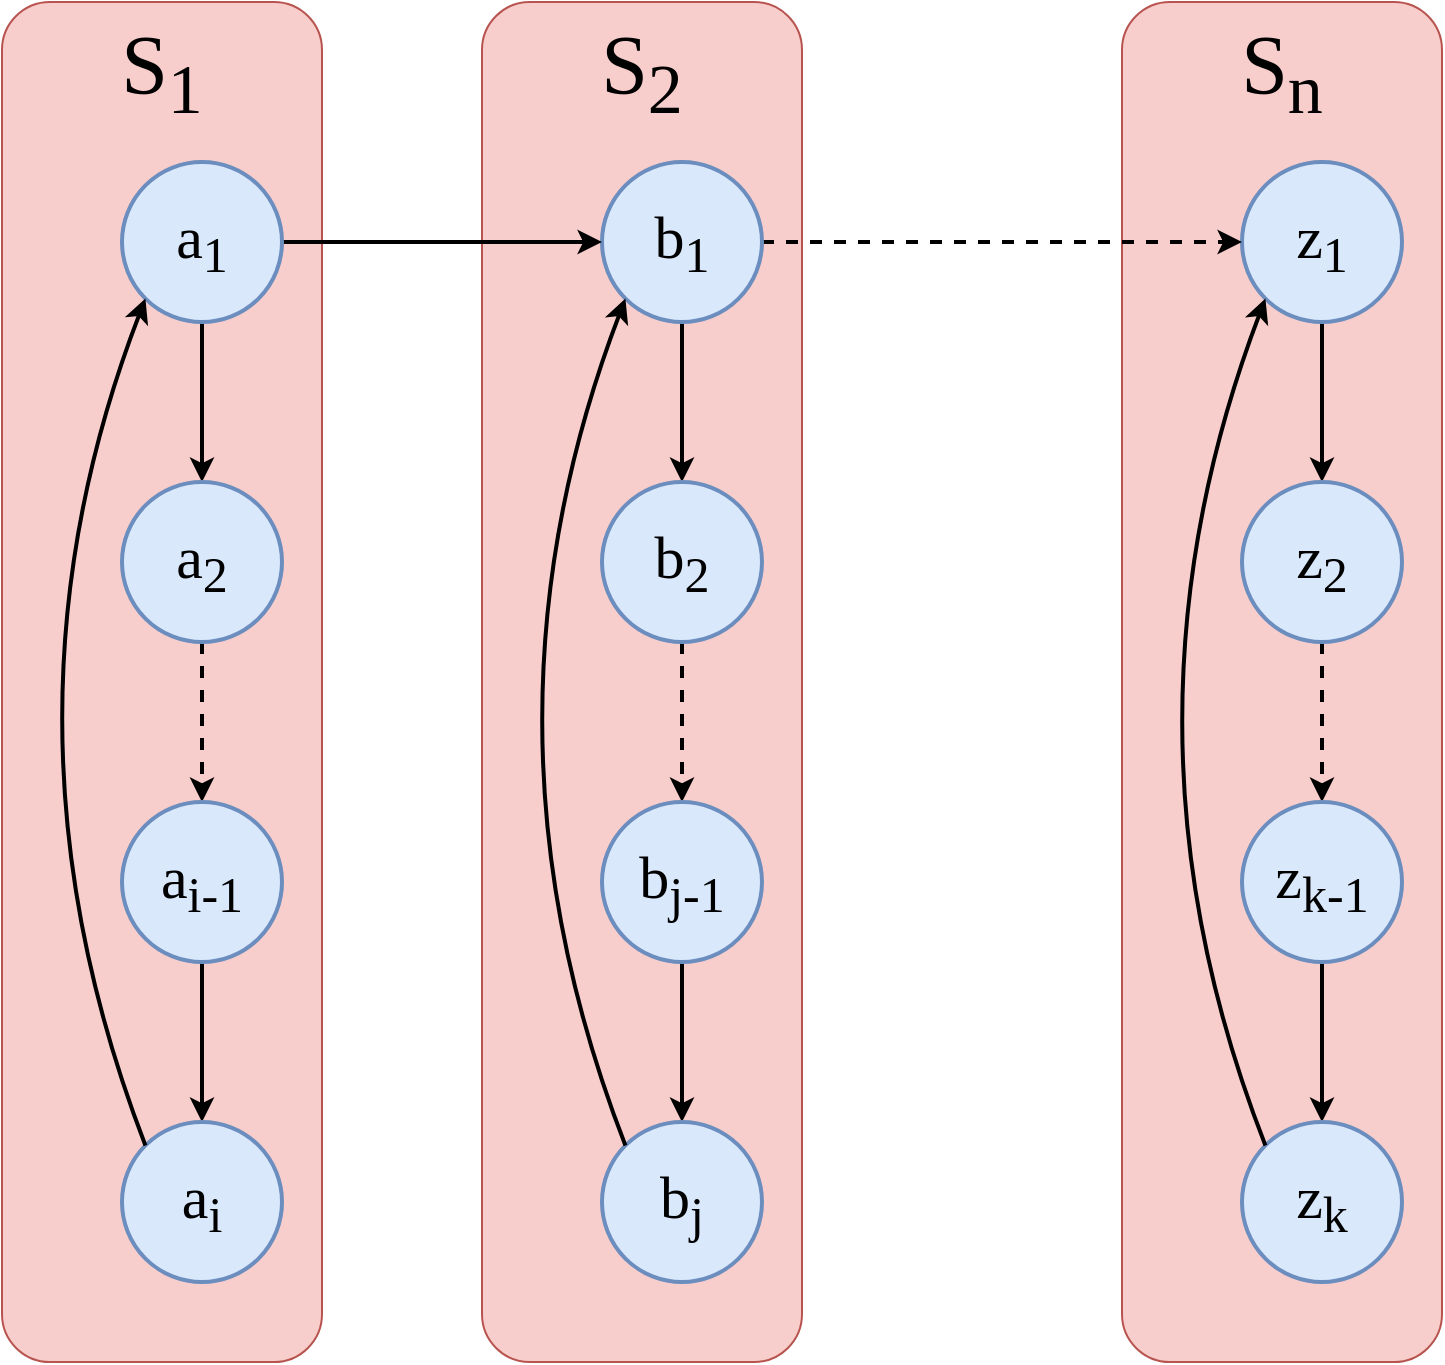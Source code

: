 <mxfile version="16.5.1" type="device"><diagram id="AQ09Z05qpxtuqYp5faEG" name="Page-1"><mxGraphModel dx="1447" dy="922" grid="1" gridSize="10" guides="1" tooltips="1" connect="1" arrows="1" fold="1" page="1" pageScale="1" pageWidth="827" pageHeight="1169" math="0" shadow="0"><root><mxCell id="0"/><mxCell id="1" parent="0"/><mxCell id="YY_p0GrhSOzVQIXPBJMF-4" value="&lt;font style=&quot;font-size: 42px&quot;&gt;S&lt;sub&gt;n&lt;/sub&gt;&lt;/font&gt;" style="rounded=1;whiteSpace=wrap;html=1;fillColor=#f8cecc;strokeColor=#b85450;verticalAlign=top;fontSize=42;fontFamily=Times New Roman;" parent="1" vertex="1"><mxGeometry x="640" y="40" width="160" height="680" as="geometry"/></mxCell><mxCell id="YY_p0GrhSOzVQIXPBJMF-3" value="&lt;font style=&quot;font-size: 42px&quot;&gt;S&lt;sub&gt;2&lt;/sub&gt;&lt;/font&gt;" style="rounded=1;whiteSpace=wrap;html=1;fillColor=#f8cecc;strokeColor=#b85450;verticalAlign=top;fontSize=42;fontFamily=Times New Roman;" parent="1" vertex="1"><mxGeometry x="320" y="40" width="160" height="680" as="geometry"/></mxCell><mxCell id="YY_p0GrhSOzVQIXPBJMF-1" value="&lt;font style=&quot;font-size: 42px&quot;&gt;S&lt;sub&gt;1&lt;/sub&gt;&lt;/font&gt;" style="rounded=1;whiteSpace=wrap;html=1;fillColor=#f8cecc;strokeColor=#b85450;verticalAlign=top;fontSize=42;fontFamily=Times New Roman;" parent="1" vertex="1"><mxGeometry x="80" y="40" width="160" height="680" as="geometry"/></mxCell><mxCell id="oCd5-6TKFUIeA6t3MjqD-5" style="edgeStyle=orthogonalEdgeStyle;rounded=0;orthogonalLoop=1;jettySize=auto;html=1;exitX=0.5;exitY=1;exitDx=0;exitDy=0;entryX=0.5;entryY=0;entryDx=0;entryDy=0;strokeWidth=2;fontSize=30;spacingTop=0;fontFamily=Times New Roman;" parent="1" source="bCyqGx7TVwzw6AwQIn6b-1" target="oCd5-6TKFUIeA6t3MjqD-2" edge="1"><mxGeometry relative="1" as="geometry"/></mxCell><mxCell id="bCyqGx7TVwzw6AwQIn6b-1" value="z&lt;sub&gt;&lt;font style=&quot;font-size: 25px&quot;&gt;1&lt;/font&gt;&lt;/sub&gt;" style="ellipse;whiteSpace=wrap;html=1;aspect=fixed;spacingTop=0;strokeWidth=2;fillColor=#dae8fc;strokeColor=#6c8ebf;fontSize=30;fontFamily=Times New Roman;" parent="1" vertex="1"><mxGeometry x="700" y="120" width="80" height="80" as="geometry"/></mxCell><mxCell id="oCd5-6TKFUIeA6t3MjqD-6" style="edgeStyle=orthogonalEdgeStyle;rounded=0;orthogonalLoop=1;jettySize=auto;html=1;exitX=0.5;exitY=1;exitDx=0;exitDy=0;entryX=0.5;entryY=0;entryDx=0;entryDy=0;dashed=1;strokeWidth=2;jumpSize=0;jumpStyle=none;sourcePerimeterSpacing=0;targetPerimeterSpacing=0;endArrow=classic;endFill=1;strokeColor=#000000;fillColor=#f5f5f5;fontSize=30;spacingTop=0;fontFamily=Times New Roman;" parent="1" source="oCd5-6TKFUIeA6t3MjqD-2" target="oCd5-6TKFUIeA6t3MjqD-3" edge="1"><mxGeometry relative="1" as="geometry"/></mxCell><mxCell id="oCd5-6TKFUIeA6t3MjqD-2" value="z&lt;sub&gt;&lt;font style=&quot;font-size: 25px&quot;&gt;2&lt;/font&gt;&lt;/sub&gt;" style="ellipse;whiteSpace=wrap;html=1;aspect=fixed;spacingTop=0;strokeWidth=2;fillColor=#dae8fc;strokeColor=#6c8ebf;fontSize=30;fontFamily=Times New Roman;" parent="1" vertex="1"><mxGeometry x="700" y="280" width="80" height="80" as="geometry"/></mxCell><mxCell id="oCd5-6TKFUIeA6t3MjqD-7" style="edgeStyle=orthogonalEdgeStyle;rounded=0;orthogonalLoop=1;jettySize=auto;html=1;exitX=0.5;exitY=1;exitDx=0;exitDy=0;strokeWidth=2;fontSize=30;spacingTop=0;fontFamily=Times New Roman;" parent="1" source="oCd5-6TKFUIeA6t3MjqD-3" target="oCd5-6TKFUIeA6t3MjqD-4" edge="1"><mxGeometry relative="1" as="geometry"/></mxCell><mxCell id="oCd5-6TKFUIeA6t3MjqD-3" value="z&lt;sub&gt;k-1&lt;/sub&gt;" style="ellipse;whiteSpace=wrap;html=1;aspect=fixed;spacingTop=0;strokeWidth=2;fillColor=#dae8fc;strokeColor=#6c8ebf;fontSize=30;fontFamily=Times New Roman;" parent="1" vertex="1"><mxGeometry x="700" y="440" width="80" height="80" as="geometry"/></mxCell><mxCell id="oCd5-6TKFUIeA6t3MjqD-4" value="z&lt;sub&gt;k&lt;/sub&gt;" style="ellipse;whiteSpace=wrap;html=1;aspect=fixed;spacingTop=0;strokeWidth=2;fillColor=#dae8fc;strokeColor=#6c8ebf;fontSize=30;fontFamily=Times New Roman;" parent="1" vertex="1"><mxGeometry x="700" y="600" width="80" height="80" as="geometry"/></mxCell><mxCell id="oCd5-6TKFUIeA6t3MjqD-11" style="edgeStyle=orthogonalEdgeStyle;rounded=0;orthogonalLoop=1;jettySize=auto;html=1;exitX=0.5;exitY=1;exitDx=0;exitDy=0;entryX=0.5;entryY=0;entryDx=0;entryDy=0;strokeWidth=2;fontSize=30;spacingTop=0;fontFamily=Times New Roman;" parent="1" source="oCd5-6TKFUIeA6t3MjqD-12" target="oCd5-6TKFUIeA6t3MjqD-14" edge="1"><mxGeometry relative="1" as="geometry"/></mxCell><mxCell id="oCd5-6TKFUIeA6t3MjqD-19" style="edgeStyle=orthogonalEdgeStyle;rounded=0;jumpStyle=none;jumpSize=0;orthogonalLoop=1;jettySize=auto;html=1;exitX=1;exitY=0.5;exitDx=0;exitDy=0;entryX=0;entryY=0.5;entryDx=0;entryDy=0;dashed=1;endArrow=classic;endFill=1;sourcePerimeterSpacing=0;targetPerimeterSpacing=0;strokeColor=#000000;strokeWidth=2;fontSize=30;spacingTop=0;fontFamily=Times New Roman;" parent="1" source="oCd5-6TKFUIeA6t3MjqD-12" target="bCyqGx7TVwzw6AwQIn6b-1" edge="1"><mxGeometry relative="1" as="geometry"/></mxCell><mxCell id="oCd5-6TKFUIeA6t3MjqD-12" value="b&lt;sub&gt;&lt;font style=&quot;font-size: 25px&quot;&gt;1&lt;/font&gt;&lt;/sub&gt;" style="ellipse;whiteSpace=wrap;html=1;aspect=fixed;spacingTop=0;strokeWidth=2;fillColor=#dae8fc;strokeColor=#6c8ebf;fontSize=30;fontFamily=Times New Roman;" parent="1" vertex="1"><mxGeometry x="380" y="120" width="80" height="80" as="geometry"/></mxCell><mxCell id="oCd5-6TKFUIeA6t3MjqD-13" style="edgeStyle=orthogonalEdgeStyle;rounded=0;orthogonalLoop=1;jettySize=auto;html=1;exitX=0.5;exitY=1;exitDx=0;exitDy=0;entryX=0.5;entryY=0;entryDx=0;entryDy=0;dashed=1;strokeWidth=2;jumpSize=0;jumpStyle=none;sourcePerimeterSpacing=0;targetPerimeterSpacing=0;endArrow=classic;endFill=1;strokeColor=#000000;fillColor=#f5f5f5;fontSize=30;spacingTop=0;fontFamily=Times New Roman;" parent="1" source="oCd5-6TKFUIeA6t3MjqD-14" target="oCd5-6TKFUIeA6t3MjqD-16" edge="1"><mxGeometry relative="1" as="geometry"/></mxCell><mxCell id="oCd5-6TKFUIeA6t3MjqD-14" value="b&lt;sub&gt;&lt;font style=&quot;font-size: 25px&quot;&gt;2&lt;/font&gt;&lt;/sub&gt;" style="ellipse;whiteSpace=wrap;html=1;aspect=fixed;spacingTop=0;strokeWidth=2;fillColor=#dae8fc;strokeColor=#6c8ebf;fontSize=30;fontFamily=Times New Roman;" parent="1" vertex="1"><mxGeometry x="380" y="280" width="80" height="80" as="geometry"/></mxCell><mxCell id="oCd5-6TKFUIeA6t3MjqD-15" style="edgeStyle=orthogonalEdgeStyle;rounded=0;orthogonalLoop=1;jettySize=auto;html=1;exitX=0.5;exitY=1;exitDx=0;exitDy=0;strokeWidth=2;fontSize=30;spacingTop=0;fontFamily=Times New Roman;" parent="1" source="oCd5-6TKFUIeA6t3MjqD-16" target="oCd5-6TKFUIeA6t3MjqD-18" edge="1"><mxGeometry relative="1" as="geometry"/></mxCell><mxCell id="oCd5-6TKFUIeA6t3MjqD-16" value="b&lt;sub&gt;j-1&lt;/sub&gt;" style="ellipse;whiteSpace=wrap;html=1;aspect=fixed;spacingTop=0;strokeWidth=2;fillColor=#dae8fc;strokeColor=#6c8ebf;fontSize=30;fontFamily=Times New Roman;" parent="1" vertex="1"><mxGeometry x="380" y="440" width="80" height="80" as="geometry"/></mxCell><mxCell id="oCd5-6TKFUIeA6t3MjqD-18" value="b&lt;sub&gt;j&lt;/sub&gt;" style="ellipse;whiteSpace=wrap;html=1;aspect=fixed;spacingTop=0;strokeWidth=2;fillColor=#dae8fc;strokeColor=#6c8ebf;fontSize=30;fontFamily=Times New Roman;" parent="1" vertex="1"><mxGeometry x="380" y="600" width="80" height="80" as="geometry"/></mxCell><mxCell id="oCd5-6TKFUIeA6t3MjqD-20" style="edgeStyle=orthogonalEdgeStyle;rounded=0;orthogonalLoop=1;jettySize=auto;html=1;exitX=0.5;exitY=1;exitDx=0;exitDy=0;entryX=0.5;entryY=0;entryDx=0;entryDy=0;strokeWidth=2;fontSize=30;spacingTop=0;fontFamily=Times New Roman;" parent="1" source="oCd5-6TKFUIeA6t3MjqD-21" target="oCd5-6TKFUIeA6t3MjqD-23" edge="1"><mxGeometry relative="1" as="geometry"/></mxCell><mxCell id="oCd5-6TKFUIeA6t3MjqD-28" style="edgeStyle=orthogonalEdgeStyle;rounded=0;jumpStyle=none;jumpSize=0;orthogonalLoop=1;jettySize=auto;html=1;exitX=1;exitY=0.5;exitDx=0;exitDy=0;entryX=0;entryY=0.5;entryDx=0;entryDy=0;endArrow=classic;endFill=1;sourcePerimeterSpacing=0;targetPerimeterSpacing=0;strokeColor=#000000;strokeWidth=2;fontSize=30;spacingTop=0;fontFamily=Times New Roman;" parent="1" source="oCd5-6TKFUIeA6t3MjqD-21" target="oCd5-6TKFUIeA6t3MjqD-12" edge="1"><mxGeometry relative="1" as="geometry"/></mxCell><mxCell id="oCd5-6TKFUIeA6t3MjqD-21" value="a&lt;sub&gt;&lt;font style=&quot;font-size: 25px&quot;&gt;1&lt;/font&gt;&lt;/sub&gt;" style="ellipse;whiteSpace=wrap;html=1;aspect=fixed;spacingTop=0;strokeWidth=2;fillColor=#dae8fc;strokeColor=#6c8ebf;fontSize=30;fontFamily=Times New Roman;" parent="1" vertex="1"><mxGeometry x="140" y="120" width="80" height="80" as="geometry"/></mxCell><mxCell id="oCd5-6TKFUIeA6t3MjqD-22" style="edgeStyle=orthogonalEdgeStyle;rounded=0;orthogonalLoop=1;jettySize=auto;html=1;exitX=0.5;exitY=1;exitDx=0;exitDy=0;entryX=0.5;entryY=0;entryDx=0;entryDy=0;dashed=1;strokeWidth=2;jumpSize=0;jumpStyle=none;sourcePerimeterSpacing=0;targetPerimeterSpacing=0;endArrow=classic;endFill=1;strokeColor=#000000;fillColor=#f5f5f5;fontSize=30;spacingTop=0;fontFamily=Times New Roman;" parent="1" source="oCd5-6TKFUIeA6t3MjqD-23" target="oCd5-6TKFUIeA6t3MjqD-25" edge="1"><mxGeometry relative="1" as="geometry"/></mxCell><mxCell id="oCd5-6TKFUIeA6t3MjqD-23" value="a&lt;sub&gt;&lt;font style=&quot;font-size: 25px&quot;&gt;2&lt;/font&gt;&lt;/sub&gt;" style="ellipse;whiteSpace=wrap;html=1;aspect=fixed;spacingTop=0;strokeWidth=2;fillColor=#dae8fc;strokeColor=#6c8ebf;fontSize=30;fontFamily=Times New Roman;" parent="1" vertex="1"><mxGeometry x="140" y="280" width="80" height="80" as="geometry"/></mxCell><mxCell id="oCd5-6TKFUIeA6t3MjqD-24" style="edgeStyle=orthogonalEdgeStyle;rounded=0;orthogonalLoop=1;jettySize=auto;html=1;exitX=0.5;exitY=1;exitDx=0;exitDy=0;strokeWidth=2;fontSize=30;spacingTop=0;fontFamily=Times New Roman;" parent="1" source="oCd5-6TKFUIeA6t3MjqD-25" target="oCd5-6TKFUIeA6t3MjqD-27" edge="1"><mxGeometry relative="1" as="geometry"/></mxCell><mxCell id="oCd5-6TKFUIeA6t3MjqD-25" value="a&lt;sub&gt;&lt;font style=&quot;font-size: 25px&quot;&gt;i-1&lt;/font&gt;&lt;/sub&gt;" style="ellipse;whiteSpace=wrap;html=1;aspect=fixed;spacingTop=0;strokeWidth=2;fillColor=#dae8fc;strokeColor=#6c8ebf;fontSize=30;fontFamily=Times New Roman;" parent="1" vertex="1"><mxGeometry x="140" y="440" width="80" height="80" as="geometry"/></mxCell><mxCell id="oCd5-6TKFUIeA6t3MjqD-27" value="a&lt;sub&gt;i&lt;/sub&gt;" style="ellipse;whiteSpace=wrap;html=1;aspect=fixed;spacingTop=0;strokeWidth=2;fillColor=#dae8fc;strokeColor=#6c8ebf;fontSize=30;fontFamily=Times New Roman;" parent="1" vertex="1"><mxGeometry x="140" y="600" width="80" height="80" as="geometry"/></mxCell><mxCell id="T_i-Xsfy0iVtHPMjnNra-1" value="" style="curved=1;endArrow=classic;html=1;rounded=0;entryX=0;entryY=1;entryDx=0;entryDy=0;exitX=0;exitY=0;exitDx=0;exitDy=0;strokeWidth=2;" edge="1" parent="1" source="oCd5-6TKFUIeA6t3MjqD-27" target="oCd5-6TKFUIeA6t3MjqD-21"><mxGeometry width="50" height="50" relative="1" as="geometry"><mxPoint x="390" y="310" as="sourcePoint"/><mxPoint x="440" y="260" as="targetPoint"/><Array as="points"><mxPoint x="70" y="400"/></Array></mxGeometry></mxCell><mxCell id="T_i-Xsfy0iVtHPMjnNra-2" value="" style="curved=1;endArrow=classic;html=1;rounded=0;entryX=0;entryY=1;entryDx=0;entryDy=0;exitX=0;exitY=0;exitDx=0;exitDy=0;strokeWidth=2;" edge="1" parent="1" source="oCd5-6TKFUIeA6t3MjqD-18" target="oCd5-6TKFUIeA6t3MjqD-12"><mxGeometry width="50" height="50" relative="1" as="geometry"><mxPoint x="391.716" y="613.436" as="sourcePoint"/><mxPoint x="391.716" y="190.004" as="targetPoint"/><Array as="points"><mxPoint x="310" y="401.72"/></Array></mxGeometry></mxCell><mxCell id="T_i-Xsfy0iVtHPMjnNra-3" value="" style="curved=1;endArrow=classic;html=1;rounded=0;entryX=0;entryY=1;entryDx=0;entryDy=0;exitX=0;exitY=0;exitDx=0;exitDy=0;strokeWidth=2;" edge="1" parent="1" source="oCd5-6TKFUIeA6t3MjqD-4" target="bCyqGx7TVwzw6AwQIn6b-1"><mxGeometry width="50" height="50" relative="1" as="geometry"><mxPoint x="711.716" y="613.436" as="sourcePoint"/><mxPoint x="711.716" y="190.004" as="targetPoint"/><Array as="points"><mxPoint x="630" y="403"/></Array></mxGeometry></mxCell></root></mxGraphModel></diagram></mxfile>